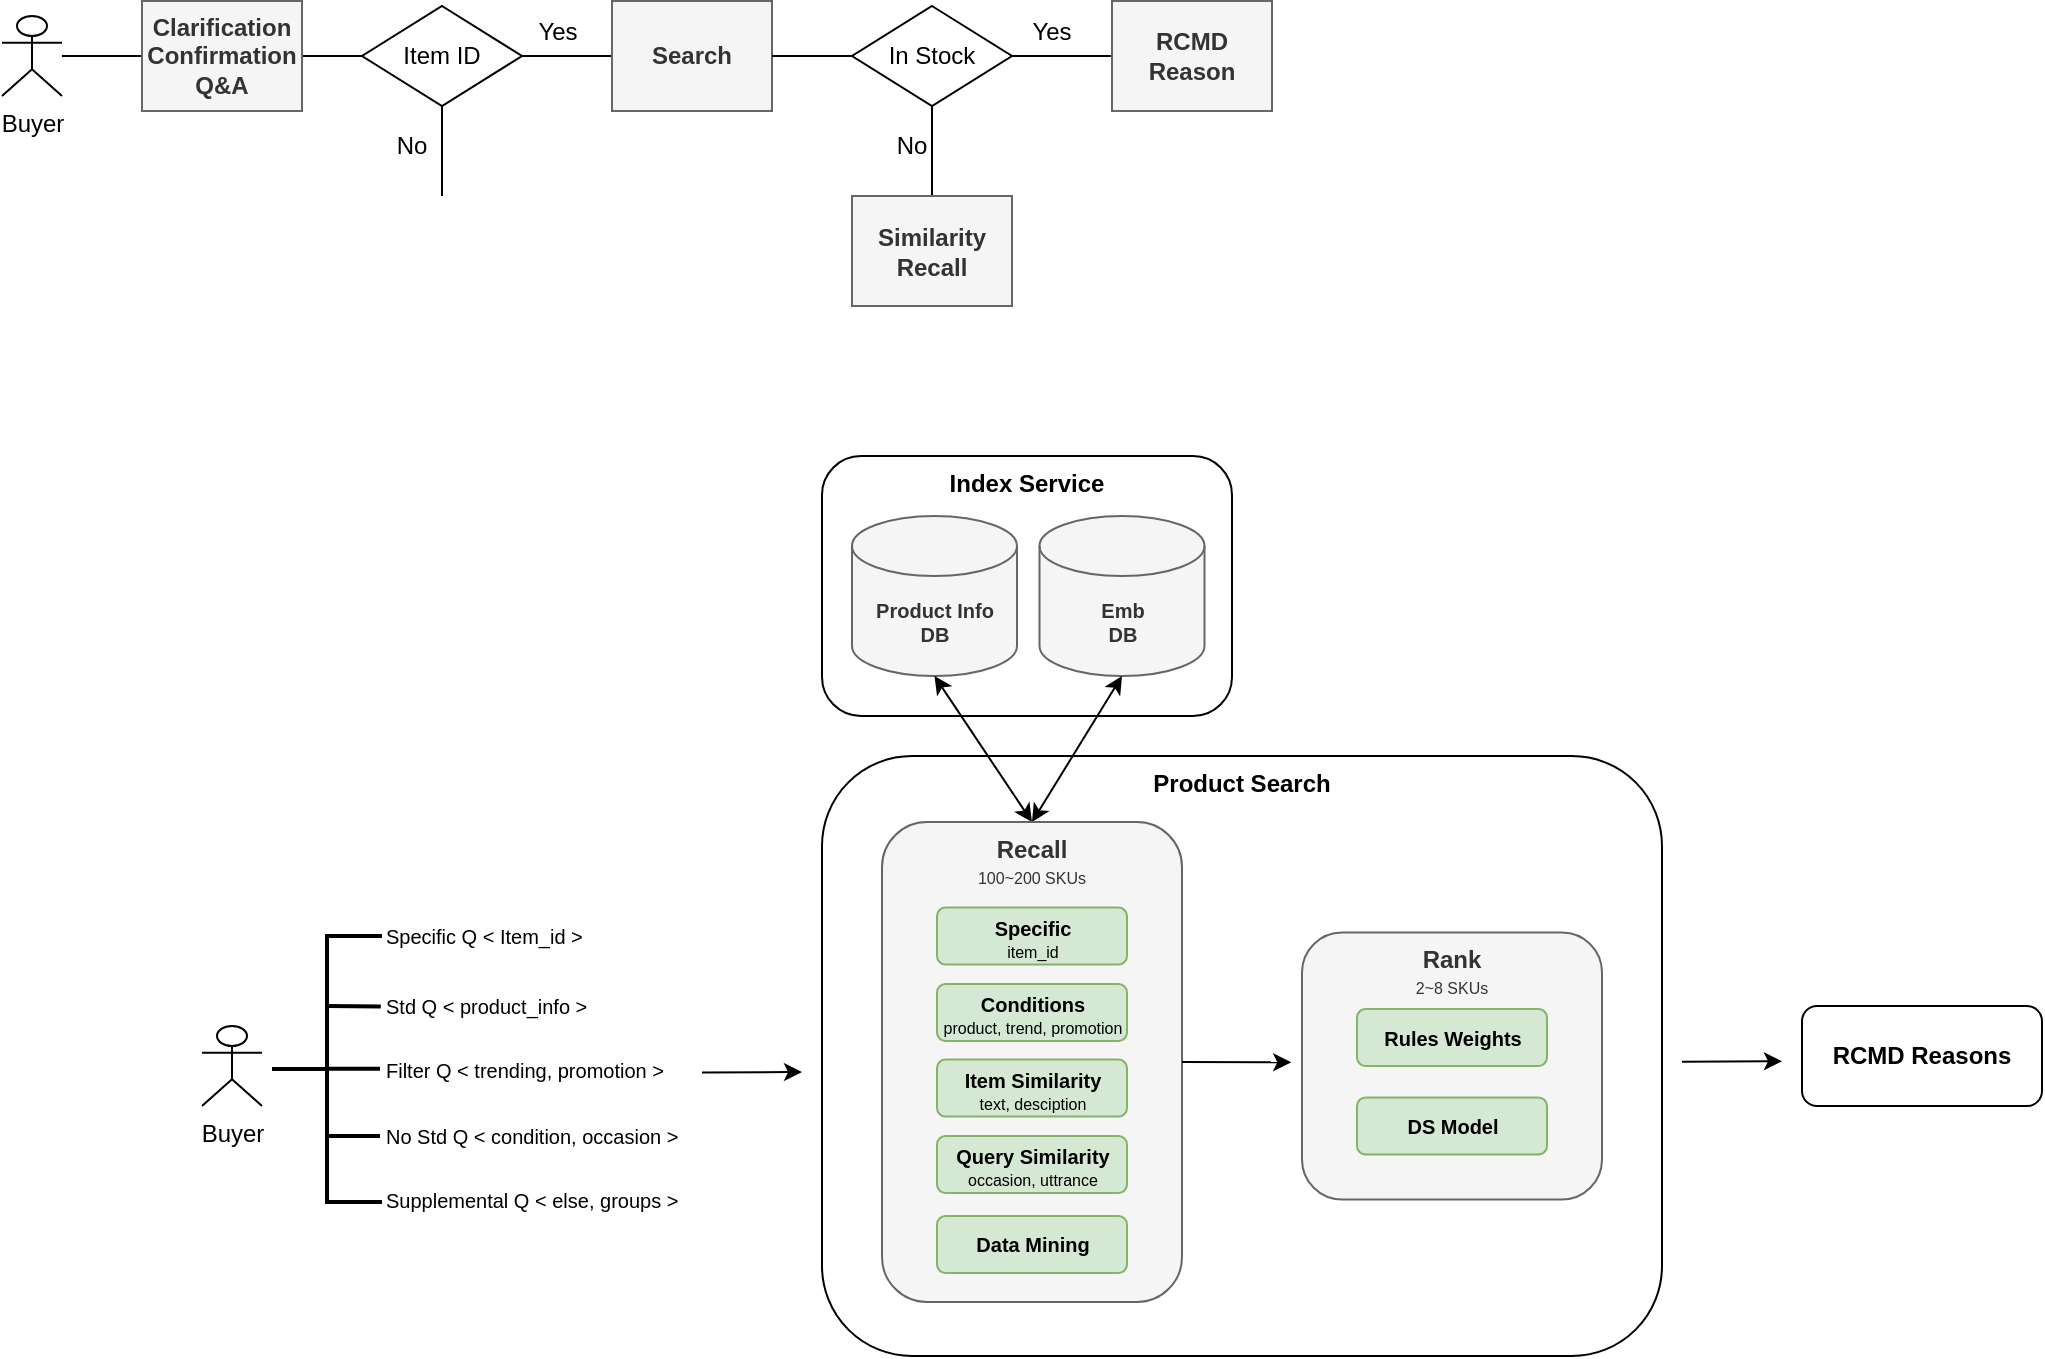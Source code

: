 <mxfile version="24.0.7" type="github">
  <diagram name="第 1 页" id="G8CixaVr8PnL_Jj4iAKf">
    <mxGraphModel dx="956" dy="507" grid="1" gridSize="10" guides="1" tooltips="1" connect="1" arrows="1" fold="1" page="1" pageScale="1" pageWidth="827" pageHeight="1169" math="0" shadow="0">
      <root>
        <mxCell id="0" />
        <mxCell id="1" parent="0" />
        <mxCell id="slSs0BqmlWpZq9h20xTj-49" value="Index Service" style="rounded=1;whiteSpace=wrap;html=1;verticalAlign=top;fontStyle=1" vertex="1" parent="1">
          <mxGeometry x="475" y="430" width="205" height="130" as="geometry" />
        </mxCell>
        <mxCell id="AslfUBCJZLdUsT_ULNQO-8" value="Yes" style="text;html=1;align=center;verticalAlign=middle;whiteSpace=wrap;rounded=0;" parent="1" vertex="1">
          <mxGeometry x="313" y="202.5" width="60" height="30" as="geometry" />
        </mxCell>
        <mxCell id="W0wumwZVfgL87hM0yJUF-1" value="Buyer" style="shape=umlActor;verticalLabelPosition=bottom;verticalAlign=top;html=1;outlineConnect=0;" parent="1" vertex="1">
          <mxGeometry x="65" y="210" width="30" height="40" as="geometry" />
        </mxCell>
        <mxCell id="AslfUBCJZLdUsT_ULNQO-1" value="" style="endArrow=none;html=1;rounded=0;" parent="1" target="AslfUBCJZLdUsT_ULNQO-4" edge="1">
          <mxGeometry width="50" height="50" relative="1" as="geometry">
            <mxPoint x="95" y="230" as="sourcePoint" />
            <mxPoint x="245" y="235" as="targetPoint" />
          </mxGeometry>
        </mxCell>
        <mxCell id="AslfUBCJZLdUsT_ULNQO-2" value="&lt;div&gt;Clarification&lt;/div&gt;&lt;div&gt;Confirmation&lt;/div&gt;&lt;div&gt;Q&amp;amp;A&lt;/div&gt;" style="rounded=0;whiteSpace=wrap;html=1;fontStyle=1;fillColor=#f5f5f5;fontColor=#333333;strokeColor=#666666;" parent="1" vertex="1">
          <mxGeometry x="135" y="202.5" width="80" height="55" as="geometry" />
        </mxCell>
        <mxCell id="AslfUBCJZLdUsT_ULNQO-4" value="Item ID" style="rhombus;whiteSpace=wrap;html=1;" parent="1" vertex="1">
          <mxGeometry x="245" y="205" width="80" height="50" as="geometry" />
        </mxCell>
        <mxCell id="AslfUBCJZLdUsT_ULNQO-7" value="" style="endArrow=none;html=1;rounded=0;exitX=1;exitY=0.5;exitDx=0;exitDy=0;" parent="1" source="AslfUBCJZLdUsT_ULNQO-4" edge="1">
          <mxGeometry width="50" height="50" relative="1" as="geometry">
            <mxPoint x="520" y="380" as="sourcePoint" />
            <mxPoint x="370" y="230" as="targetPoint" />
          </mxGeometry>
        </mxCell>
        <mxCell id="AslfUBCJZLdUsT_ULNQO-10" value="&lt;div&gt;Search&lt;/div&gt;" style="rounded=0;whiteSpace=wrap;html=1;fontStyle=1;fillColor=#f5f5f5;fontColor=#333333;strokeColor=#666666;" parent="1" vertex="1">
          <mxGeometry x="370" y="202.5" width="80" height="55" as="geometry" />
        </mxCell>
        <mxCell id="AslfUBCJZLdUsT_ULNQO-11" value="" style="endArrow=none;html=1;rounded=0;entryX=0.5;entryY=1;entryDx=0;entryDy=0;" parent="1" target="AslfUBCJZLdUsT_ULNQO-4" edge="1">
          <mxGeometry width="50" height="50" relative="1" as="geometry">
            <mxPoint x="285" y="300" as="sourcePoint" />
            <mxPoint x="570" y="330" as="targetPoint" />
          </mxGeometry>
        </mxCell>
        <mxCell id="AslfUBCJZLdUsT_ULNQO-12" value="No" style="text;html=1;align=center;verticalAlign=middle;whiteSpace=wrap;rounded=0;" parent="1" vertex="1">
          <mxGeometry x="240" y="260" width="60" height="30" as="geometry" />
        </mxCell>
        <mxCell id="AslfUBCJZLdUsT_ULNQO-13" value="In Stock" style="rhombus;whiteSpace=wrap;html=1;" parent="1" vertex="1">
          <mxGeometry x="490" y="205" width="80" height="50" as="geometry" />
        </mxCell>
        <mxCell id="AslfUBCJZLdUsT_ULNQO-14" value="" style="endArrow=none;html=1;rounded=0;exitX=1;exitY=0.5;exitDx=0;exitDy=0;entryX=0;entryY=0.5;entryDx=0;entryDy=0;" parent="1" source="AslfUBCJZLdUsT_ULNQO-10" target="AslfUBCJZLdUsT_ULNQO-13" edge="1">
          <mxGeometry width="50" height="50" relative="1" as="geometry">
            <mxPoint x="520" y="380" as="sourcePoint" />
            <mxPoint x="570" y="330" as="targetPoint" />
          </mxGeometry>
        </mxCell>
        <mxCell id="AslfUBCJZLdUsT_ULNQO-15" value="" style="endArrow=none;html=1;rounded=0;exitX=1;exitY=0.5;exitDx=0;exitDy=0;entryX=0;entryY=0.5;entryDx=0;entryDy=0;" parent="1" source="AslfUBCJZLdUsT_ULNQO-13" target="AslfUBCJZLdUsT_ULNQO-17" edge="1">
          <mxGeometry width="50" height="50" relative="1" as="geometry">
            <mxPoint x="460" y="240" as="sourcePoint" />
            <mxPoint x="610" y="230" as="targetPoint" />
          </mxGeometry>
        </mxCell>
        <mxCell id="AslfUBCJZLdUsT_ULNQO-16" value="Yes" style="text;html=1;align=center;verticalAlign=middle;whiteSpace=wrap;rounded=0;" parent="1" vertex="1">
          <mxGeometry x="560" y="202.5" width="60" height="30" as="geometry" />
        </mxCell>
        <mxCell id="AslfUBCJZLdUsT_ULNQO-17" value="&lt;div&gt;RCMD&lt;/div&gt;&lt;div&gt;Reason&lt;/div&gt;" style="rounded=0;whiteSpace=wrap;html=1;fontStyle=1;fillColor=#f5f5f5;fontColor=#333333;strokeColor=#666666;" parent="1" vertex="1">
          <mxGeometry x="620" y="202.5" width="80" height="55" as="geometry" />
        </mxCell>
        <mxCell id="AslfUBCJZLdUsT_ULNQO-19" value="" style="endArrow=none;html=1;rounded=0;entryX=0.5;entryY=1;entryDx=0;entryDy=0;" parent="1" target="AslfUBCJZLdUsT_ULNQO-13" edge="1">
          <mxGeometry width="50" height="50" relative="1" as="geometry">
            <mxPoint x="530" y="300" as="sourcePoint" />
            <mxPoint x="295" y="265" as="targetPoint" />
          </mxGeometry>
        </mxCell>
        <mxCell id="AslfUBCJZLdUsT_ULNQO-20" value="No" style="text;html=1;align=center;verticalAlign=middle;whiteSpace=wrap;rounded=0;" parent="1" vertex="1">
          <mxGeometry x="490" y="260" width="60" height="30" as="geometry" />
        </mxCell>
        <mxCell id="AslfUBCJZLdUsT_ULNQO-21" value="&lt;div&gt;Similarity&lt;/div&gt;&lt;div&gt;Recall&lt;/div&gt;" style="rounded=0;whiteSpace=wrap;html=1;fontStyle=1;fillColor=#f5f5f5;fontColor=#333333;strokeColor=#666666;" parent="1" vertex="1">
          <mxGeometry x="490" y="300" width="80" height="55" as="geometry" />
        </mxCell>
        <mxCell id="slSs0BqmlWpZq9h20xTj-1" value="Buyer" style="shape=umlActor;verticalLabelPosition=bottom;verticalAlign=top;html=1;outlineConnect=0;" vertex="1" parent="1">
          <mxGeometry x="165" y="715" width="30" height="40" as="geometry" />
        </mxCell>
        <mxCell id="slSs0BqmlWpZq9h20xTj-3" value="" style="strokeWidth=2;html=1;shape=mxgraph.flowchart.annotation_2;align=left;labelPosition=right;pointerEvents=1;" vertex="1" parent="1">
          <mxGeometry x="200" y="670" width="55" height="133" as="geometry" />
        </mxCell>
        <mxCell id="slSs0BqmlWpZq9h20xTj-4" value="Std Q &amp;lt; product_info &amp;gt;" style="text;html=1;align=left;verticalAlign=middle;whiteSpace=wrap;rounded=0;fontSize=10;fillColor=default;" vertex="1" parent="1">
          <mxGeometry x="255" y="690" width="190" height="30" as="geometry" />
        </mxCell>
        <mxCell id="slSs0BqmlWpZq9h20xTj-5" value="" style="endArrow=none;html=1;rounded=0;exitX=0.499;exitY=0.211;exitDx=0;exitDy=0;exitPerimeter=0;strokeWidth=2;entryX=0.989;entryY=0.212;entryDx=0;entryDy=0;entryPerimeter=0;" edge="1" parent="1">
          <mxGeometry width="50" height="50" relative="1" as="geometry">
            <mxPoint x="227.445" y="705.003" as="sourcePoint" />
            <mxPoint x="254.395" y="705.196" as="targetPoint" />
          </mxGeometry>
        </mxCell>
        <mxCell id="slSs0BqmlWpZq9h20xTj-7" value="Specific Q &amp;lt; Item_id &amp;gt;" style="text;html=1;align=left;verticalAlign=middle;whiteSpace=wrap;rounded=0;fontSize=10;fillColor=default;" vertex="1" parent="1">
          <mxGeometry x="255" y="655" width="143" height="30" as="geometry" />
        </mxCell>
        <mxCell id="slSs0BqmlWpZq9h20xTj-8" value="Filter Q &amp;lt; trending, promotion &amp;gt;" style="text;html=1;align=left;verticalAlign=middle;whiteSpace=wrap;rounded=0;fontSize=10;fillColor=default;" vertex="1" parent="1">
          <mxGeometry x="255" y="721.5" width="190" height="30" as="geometry" />
        </mxCell>
        <mxCell id="slSs0BqmlWpZq9h20xTj-9" value="" style="endArrow=none;html=1;rounded=0;exitX=0.499;exitY=0.211;exitDx=0;exitDy=0;exitPerimeter=0;strokeWidth=2;entryX=0.989;entryY=0.212;entryDx=0;entryDy=0;entryPerimeter=0;" edge="1" parent="1">
          <mxGeometry width="50" height="50" relative="1" as="geometry">
            <mxPoint x="227" y="736.43" as="sourcePoint" />
            <mxPoint x="254" y="736.43" as="targetPoint" />
            <Array as="points">
              <mxPoint x="245" y="736.43" />
            </Array>
          </mxGeometry>
        </mxCell>
        <mxCell id="slSs0BqmlWpZq9h20xTj-14" value="No Std Q &amp;lt; condition, occasion &amp;gt;" style="text;html=1;align=left;verticalAlign=middle;whiteSpace=wrap;rounded=0;fontSize=10;fillColor=default;" vertex="1" parent="1">
          <mxGeometry x="255" y="755" width="190" height="30" as="geometry" />
        </mxCell>
        <mxCell id="slSs0BqmlWpZq9h20xTj-15" value="" style="endArrow=none;html=1;rounded=0;exitX=0.499;exitY=0.211;exitDx=0;exitDy=0;exitPerimeter=0;strokeWidth=2;entryX=0.989;entryY=0.212;entryDx=0;entryDy=0;entryPerimeter=0;" edge="1" parent="1">
          <mxGeometry width="50" height="50" relative="1" as="geometry">
            <mxPoint x="227" y="770" as="sourcePoint" />
            <mxPoint x="254" y="770" as="targetPoint" />
          </mxGeometry>
        </mxCell>
        <mxCell id="slSs0BqmlWpZq9h20xTj-16" value="Supplemental Q &amp;lt; else, groups &amp;gt;" style="text;html=1;align=left;verticalAlign=middle;whiteSpace=wrap;rounded=0;fontSize=10;fillColor=default;" vertex="1" parent="1">
          <mxGeometry x="255" y="787" width="190" height="30" as="geometry" />
        </mxCell>
        <mxCell id="slSs0BqmlWpZq9h20xTj-26" value="" style="endArrow=classic;html=1;rounded=0;exitX=1.002;exitY=0.612;exitDx=0;exitDy=0;exitPerimeter=0;" edge="1" parent="1">
          <mxGeometry width="50" height="50" relative="1" as="geometry">
            <mxPoint x="415" y="738.29" as="sourcePoint" />
            <mxPoint x="465" y="738" as="targetPoint" />
          </mxGeometry>
        </mxCell>
        <mxCell id="slSs0BqmlWpZq9h20xTj-27" value="Product Search" style="rounded=1;whiteSpace=wrap;html=1;verticalAlign=top;fontStyle=1" vertex="1" parent="1">
          <mxGeometry x="475" y="580" width="420" height="300" as="geometry" />
        </mxCell>
        <mxCell id="slSs0BqmlWpZq9h20xTj-34" value="Product Info&lt;div&gt;DB&lt;/div&gt;" style="shape=cylinder3;whiteSpace=wrap;html=1;boundedLbl=1;backgroundOutline=1;size=15;fontSize=10;fontStyle=1;fillColor=#f5f5f5;fontColor=#333333;strokeColor=#666666;" vertex="1" parent="1">
          <mxGeometry x="490" y="460" width="82.5" height="80" as="geometry" />
        </mxCell>
        <mxCell id="slSs0BqmlWpZq9h20xTj-35" value="" style="endArrow=classic;startArrow=classic;html=1;rounded=0;entryX=0.5;entryY=1;entryDx=0;entryDy=0;entryPerimeter=0;exitX=0.5;exitY=0;exitDx=0;exitDy=0;" edge="1" parent="1" source="slSs0BqmlWpZq9h20xTj-28" target="slSs0BqmlWpZq9h20xTj-34">
          <mxGeometry width="50" height="50" relative="1" as="geometry">
            <mxPoint x="585" y="650" as="sourcePoint" />
            <mxPoint x="635" y="600" as="targetPoint" />
          </mxGeometry>
        </mxCell>
        <mxCell id="slSs0BqmlWpZq9h20xTj-36" value="Emb&lt;div&gt;&lt;span style=&quot;background-color: initial;&quot;&gt;DB&lt;/span&gt;&lt;/div&gt;" style="shape=cylinder3;whiteSpace=wrap;html=1;boundedLbl=1;backgroundOutline=1;size=15;fontSize=10;fontStyle=1;fillColor=#f5f5f5;fontColor=#333333;strokeColor=#666666;" vertex="1" parent="1">
          <mxGeometry x="583.75" y="460" width="82.5" height="80" as="geometry" />
        </mxCell>
        <mxCell id="slSs0BqmlWpZq9h20xTj-37" value="" style="endArrow=classic;startArrow=classic;html=1;rounded=0;entryX=0.5;entryY=1;entryDx=0;entryDy=0;entryPerimeter=0;exitX=0.5;exitY=0;exitDx=0;exitDy=0;" edge="1" parent="1" source="slSs0BqmlWpZq9h20xTj-28" target="slSs0BqmlWpZq9h20xTj-36">
          <mxGeometry width="50" height="50" relative="1" as="geometry">
            <mxPoint x="590" y="620" as="sourcePoint" />
            <mxPoint x="506" y="550" as="targetPoint" />
          </mxGeometry>
        </mxCell>
        <mxCell id="slSs0BqmlWpZq9h20xTj-40" value="" style="group" vertex="1" connectable="0" parent="1">
          <mxGeometry x="505" y="613" width="150" height="240" as="geometry" />
        </mxCell>
        <mxCell id="slSs0BqmlWpZq9h20xTj-28" value="&lt;b&gt;Recall&lt;/b&gt;&lt;div style=&quot;line-height: 100%;&quot;&gt;&lt;font style=&quot;font-size: 8px;&quot;&gt;100~200 SKUs&lt;/font&gt;&lt;/div&gt;" style="rounded=1;whiteSpace=wrap;html=1;verticalAlign=top;fillColor=#f5f5f5;fontColor=#333333;strokeColor=#666666;" vertex="1" parent="slSs0BqmlWpZq9h20xTj-40">
          <mxGeometry width="150" height="240" as="geometry" />
        </mxCell>
        <mxCell id="slSs0BqmlWpZq9h20xTj-31" value="&lt;b style=&quot;&quot;&gt;&lt;font style=&quot;font-size: 10px;&quot;&gt;Specific&lt;/font&gt;&lt;/b&gt;&lt;div style=&quot;line-height: 50%;&quot;&gt;&lt;font style=&quot;font-size: 8px;&quot;&gt;item_id&lt;/font&gt;&lt;/div&gt;" style="rounded=1;whiteSpace=wrap;html=1;fillColor=#d5e8d4;strokeColor=#82b366;" vertex="1" parent="slSs0BqmlWpZq9h20xTj-40">
          <mxGeometry x="27.5" y="42.75" width="95" height="28.5" as="geometry" />
        </mxCell>
        <mxCell id="slSs0BqmlWpZq9h20xTj-32" value="&lt;b&gt;&lt;font style=&quot;font-size: 10px;&quot;&gt;Conditions&lt;/font&gt;&lt;/b&gt;&lt;div style=&quot;line-height: 6px;&quot;&gt;&lt;font style=&quot;font-size: 8px;&quot;&gt;product, trend, promotion&lt;/font&gt;&lt;/div&gt;" style="rounded=1;whiteSpace=wrap;html=1;fillColor=#d5e8d4;strokeColor=#82b366;" vertex="1" parent="slSs0BqmlWpZq9h20xTj-40">
          <mxGeometry x="27.5" y="81" width="95" height="28.5" as="geometry" />
        </mxCell>
        <mxCell id="slSs0BqmlWpZq9h20xTj-33" value="&lt;b&gt;&lt;font style=&quot;font-size: 10px;&quot;&gt;Item Similarity&lt;/font&gt;&lt;/b&gt;&lt;div style=&quot;line-height: 50%;&quot;&gt;&lt;span style=&quot;font-size: 8px;&quot;&gt;text, desciption&lt;/span&gt;&lt;b&gt;&lt;br&gt;&lt;/b&gt;&lt;/div&gt;" style="rounded=1;whiteSpace=wrap;html=1;fillColor=#d5e8d4;strokeColor=#82b366;" vertex="1" parent="slSs0BqmlWpZq9h20xTj-40">
          <mxGeometry x="27.5" y="118.75" width="95" height="28.5" as="geometry" />
        </mxCell>
        <mxCell id="slSs0BqmlWpZq9h20xTj-38" value="&lt;b&gt;&lt;font style=&quot;font-size: 10px;&quot;&gt;Query Similarity&lt;/font&gt;&lt;/b&gt;&lt;div style=&quot;line-height: 50%;&quot;&gt;&lt;font style=&quot;font-size: 8px;&quot;&gt;occasion, uttrance&lt;/font&gt;&lt;/div&gt;" style="rounded=1;whiteSpace=wrap;html=1;fillColor=#d5e8d4;strokeColor=#82b366;" vertex="1" parent="slSs0BqmlWpZq9h20xTj-40">
          <mxGeometry x="27.5" y="157" width="95" height="28.5" as="geometry" />
        </mxCell>
        <mxCell id="slSs0BqmlWpZq9h20xTj-39" value="&lt;b&gt;&lt;font style=&quot;font-size: 10px;&quot;&gt;Data Mining&lt;/font&gt;&lt;/b&gt;" style="rounded=1;whiteSpace=wrap;html=1;fillColor=#d5e8d4;strokeColor=#82b366;" vertex="1" parent="slSs0BqmlWpZq9h20xTj-40">
          <mxGeometry x="27.5" y="197" width="95" height="28.5" as="geometry" />
        </mxCell>
        <mxCell id="slSs0BqmlWpZq9h20xTj-42" value="" style="endArrow=classic;html=1;rounded=0;exitX=1;exitY=0.5;exitDx=0;exitDy=0;entryX=-0.036;entryY=0.486;entryDx=0;entryDy=0;entryPerimeter=0;" edge="1" parent="1" source="slSs0BqmlWpZq9h20xTj-28" target="slSs0BqmlWpZq9h20xTj-43">
          <mxGeometry width="50" height="50" relative="1" as="geometry">
            <mxPoint x="425" y="748.29" as="sourcePoint" />
            <mxPoint x="715" y="740" as="targetPoint" />
          </mxGeometry>
        </mxCell>
        <mxCell id="slSs0BqmlWpZq9h20xTj-46" value="" style="group" vertex="1" connectable="0" parent="1">
          <mxGeometry x="715" y="668.25" width="150" height="133.5" as="geometry" />
        </mxCell>
        <mxCell id="slSs0BqmlWpZq9h20xTj-43" value="&lt;b&gt;Rank&lt;/b&gt;&lt;div style=&quot;line-height: 100%;&quot;&gt;&lt;font style=&quot;font-size: 8px;&quot;&gt;2~8 SKUs&lt;/font&gt;&lt;/div&gt;" style="rounded=1;whiteSpace=wrap;html=1;verticalAlign=top;fillColor=#f5f5f5;fontColor=#333333;strokeColor=#666666;" vertex="1" parent="slSs0BqmlWpZq9h20xTj-46">
          <mxGeometry width="150" height="133.5" as="geometry" />
        </mxCell>
        <mxCell id="slSs0BqmlWpZq9h20xTj-44" value="Rules Weights" style="rounded=1;whiteSpace=wrap;html=1;fillColor=#d5e8d4;strokeColor=#82b366;fontStyle=1;fontSize=10;" vertex="1" parent="slSs0BqmlWpZq9h20xTj-46">
          <mxGeometry x="27.5" y="38.25" width="95" height="28.5" as="geometry" />
        </mxCell>
        <mxCell id="slSs0BqmlWpZq9h20xTj-45" value="DS Model" style="rounded=1;whiteSpace=wrap;html=1;fillColor=#d5e8d4;strokeColor=#82b366;fontStyle=1;fontSize=10;" vertex="1" parent="slSs0BqmlWpZq9h20xTj-46">
          <mxGeometry x="27.5" y="82.5" width="95" height="28.5" as="geometry" />
        </mxCell>
        <mxCell id="slSs0BqmlWpZq9h20xTj-47" value="" style="endArrow=classic;html=1;rounded=0;exitX=1.002;exitY=0.612;exitDx=0;exitDy=0;exitPerimeter=0;" edge="1" parent="1">
          <mxGeometry width="50" height="50" relative="1" as="geometry">
            <mxPoint x="905" y="732.91" as="sourcePoint" />
            <mxPoint x="955" y="732.62" as="targetPoint" />
          </mxGeometry>
        </mxCell>
        <mxCell id="slSs0BqmlWpZq9h20xTj-48" value="RCMD Reasons" style="rounded=1;whiteSpace=wrap;html=1;verticalAlign=middle;fontStyle=1" vertex="1" parent="1">
          <mxGeometry x="965" y="705" width="120" height="50" as="geometry" />
        </mxCell>
      </root>
    </mxGraphModel>
  </diagram>
</mxfile>
